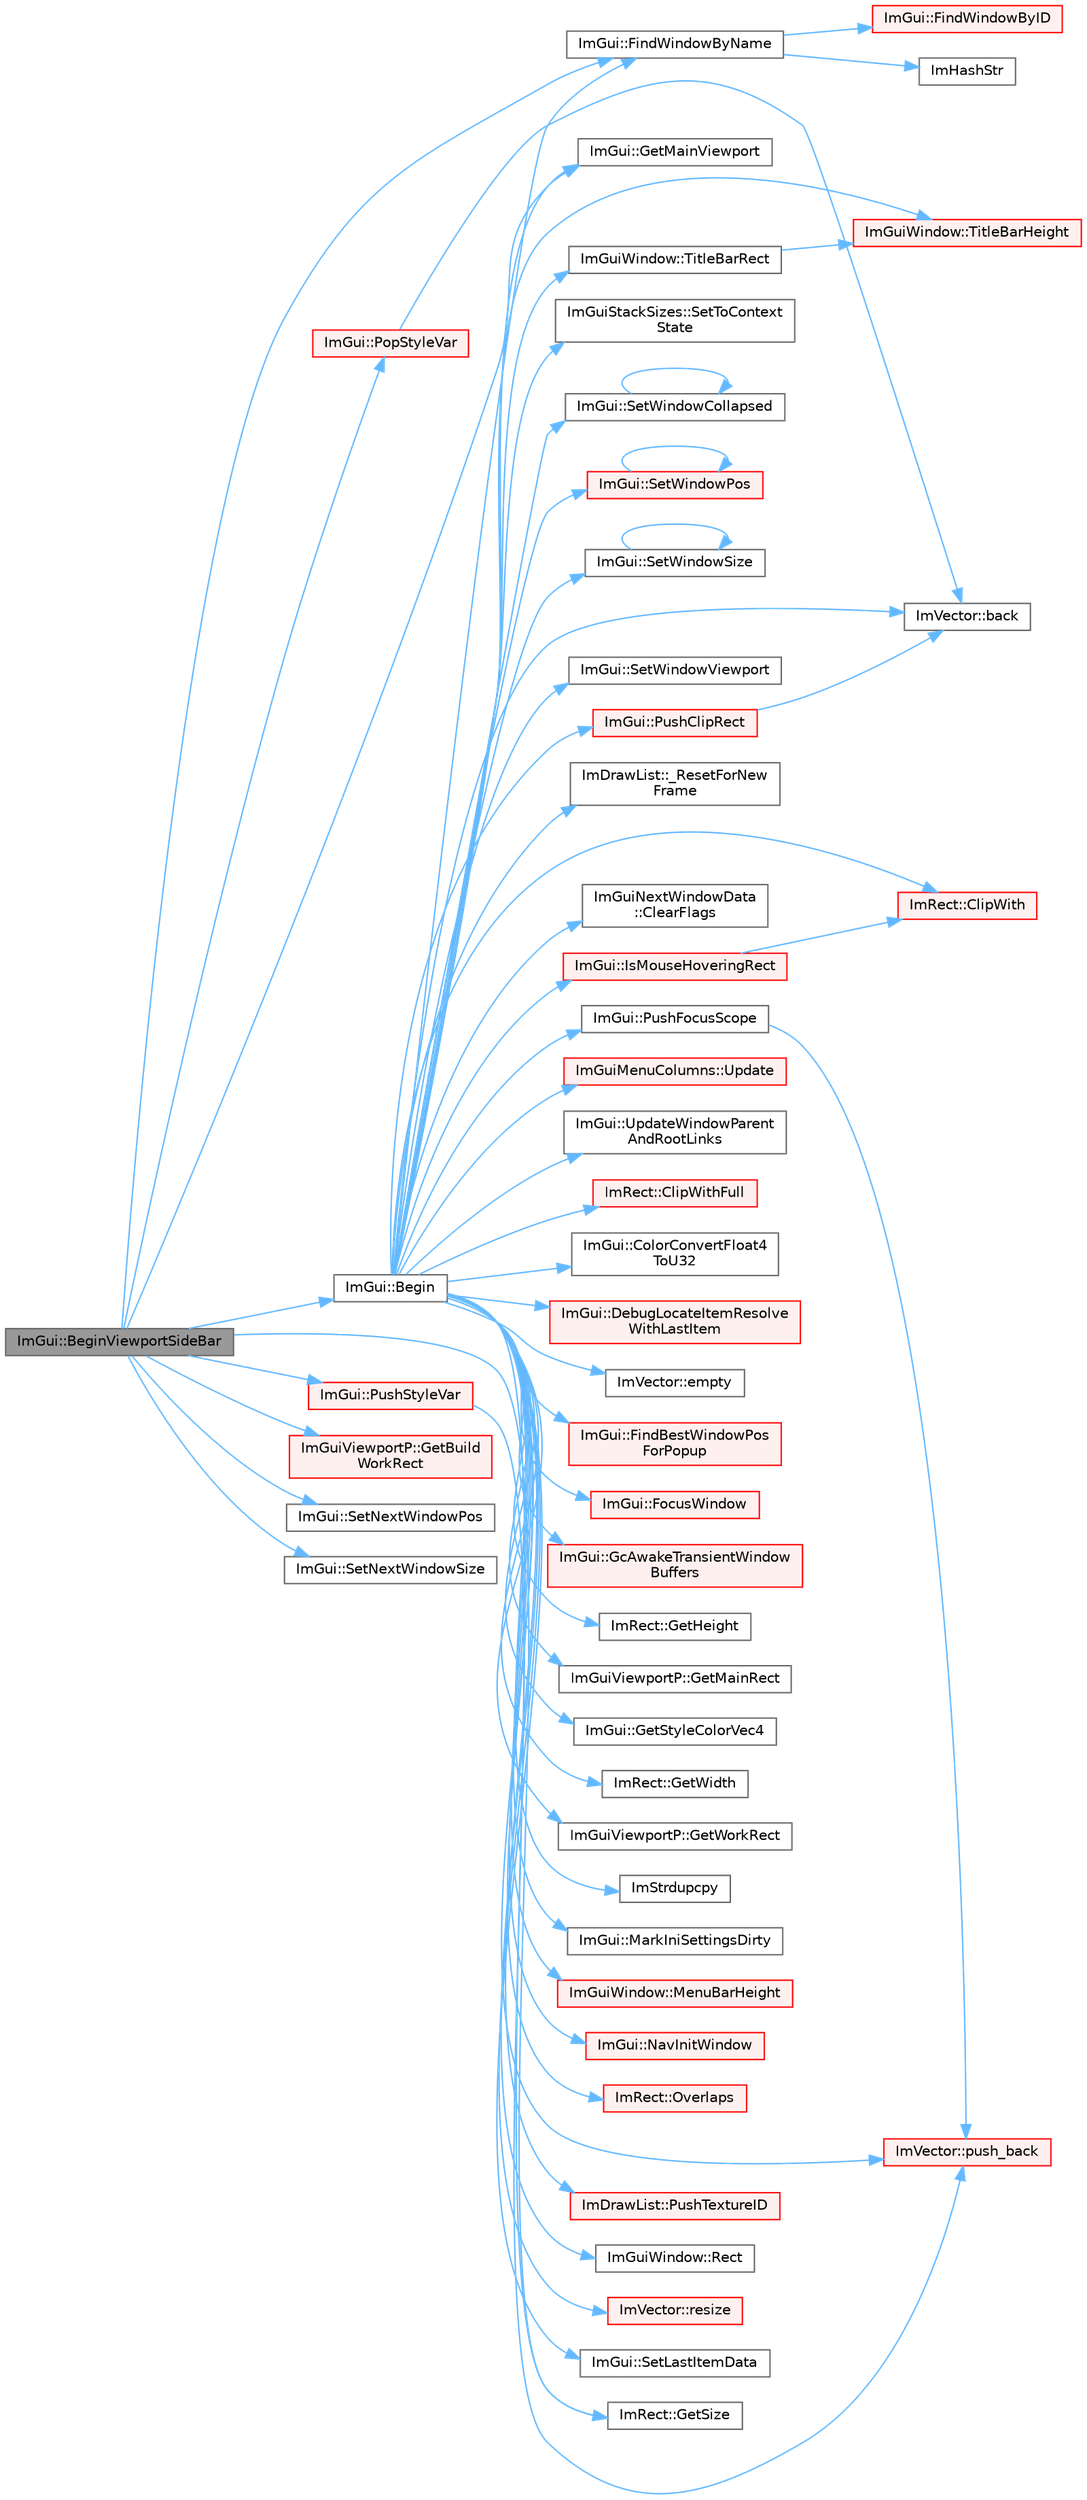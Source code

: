 digraph "ImGui::BeginViewportSideBar"
{
 // LATEX_PDF_SIZE
  bgcolor="transparent";
  edge [fontname=Helvetica,fontsize=10,labelfontname=Helvetica,labelfontsize=10];
  node [fontname=Helvetica,fontsize=10,shape=box,height=0.2,width=0.4];
  rankdir="LR";
  Node1 [id="Node000001",label="ImGui::BeginViewportSideBar",height=0.2,width=0.4,color="gray40", fillcolor="grey60", style="filled", fontcolor="black",tooltip=" "];
  Node1 -> Node2 [id="edge1_Node000001_Node000002",color="steelblue1",style="solid",tooltip=" "];
  Node2 [id="Node000002",label="ImGui::Begin",height=0.2,width=0.4,color="grey40", fillcolor="white", style="filled",URL="$namespace_im_gui.html#a581e58db0bc930bafa4a5d23093a2b99",tooltip=" "];
  Node2 -> Node3 [id="edge2_Node000002_Node000003",color="steelblue1",style="solid",tooltip=" "];
  Node3 [id="Node000003",label="ImDrawList::_ResetForNew\lFrame",height=0.2,width=0.4,color="grey40", fillcolor="white", style="filled",URL="$struct_im_draw_list.html#a5f78fe195b2507e5926560f591141ff3",tooltip=" "];
  Node2 -> Node4 [id="edge3_Node000002_Node000004",color="steelblue1",style="solid",tooltip=" "];
  Node4 [id="Node000004",label="ImVector::back",height=0.2,width=0.4,color="grey40", fillcolor="white", style="filled",URL="$struct_im_vector.html#a2d80e87e81b1b01143c8d8be93e6fde1",tooltip=" "];
  Node2 -> Node5 [id="edge4_Node000002_Node000005",color="steelblue1",style="solid",tooltip=" "];
  Node5 [id="Node000005",label="ImGuiNextWindowData\l::ClearFlags",height=0.2,width=0.4,color="grey40", fillcolor="white", style="filled",URL="$struct_im_gui_next_window_data.html#a9543431fafe3d0627fdecc5fa839487c",tooltip=" "];
  Node2 -> Node6 [id="edge5_Node000002_Node000006",color="steelblue1",style="solid",tooltip=" "];
  Node6 [id="Node000006",label="ImRect::ClipWith",height=0.2,width=0.4,color="red", fillcolor="#FFF0F0", style="filled",URL="$struct_im_rect.html#ac02d5cf6ce0358aea9ed9df43d368f3f",tooltip=" "];
  Node2 -> Node8 [id="edge6_Node000002_Node000008",color="steelblue1",style="solid",tooltip=" "];
  Node8 [id="Node000008",label="ImRect::ClipWithFull",height=0.2,width=0.4,color="red", fillcolor="#FFF0F0", style="filled",URL="$struct_im_rect.html#a32a5aaca4161b5ffa3f352d293a449ff",tooltip=" "];
  Node2 -> Node9 [id="edge7_Node000002_Node000009",color="steelblue1",style="solid",tooltip=" "];
  Node9 [id="Node000009",label="ImGui::ColorConvertFloat4\lToU32",height=0.2,width=0.4,color="grey40", fillcolor="white", style="filled",URL="$namespace_im_gui.html#abe2691de0b1a71c774ab24cc91564a94",tooltip=" "];
  Node2 -> Node10 [id="edge8_Node000002_Node000010",color="steelblue1",style="solid",tooltip=" "];
  Node10 [id="Node000010",label="ImGui::DebugLocateItemResolve\lWithLastItem",height=0.2,width=0.4,color="red", fillcolor="#FFF0F0", style="filled",URL="$namespace_im_gui.html#ae8ab0d7dfc90af8e82db3ed9e7829219",tooltip=" "];
  Node2 -> Node25 [id="edge9_Node000002_Node000025",color="steelblue1",style="solid",tooltip=" "];
  Node25 [id="Node000025",label="ImVector::empty",height=0.2,width=0.4,color="grey40", fillcolor="white", style="filled",URL="$struct_im_vector.html#aa53e48a5272f4bad1099368769514ff1",tooltip=" "];
  Node2 -> Node26 [id="edge10_Node000002_Node000026",color="steelblue1",style="solid",tooltip=" "];
  Node26 [id="Node000026",label="ImGui::FindBestWindowPos\lForPopup",height=0.2,width=0.4,color="red", fillcolor="#FFF0F0", style="filled",URL="$namespace_im_gui.html#a310ff87cbe678e2c632bf1f5577a7fbd",tooltip=" "];
  Node2 -> Node33 [id="edge11_Node000002_Node000033",color="steelblue1",style="solid",tooltip=" "];
  Node33 [id="Node000033",label="ImGui::FindWindowByName",height=0.2,width=0.4,color="grey40", fillcolor="white", style="filled",URL="$namespace_im_gui.html#abca25f22c02e73d5eb2e9c72c4557813",tooltip=" "];
  Node33 -> Node34 [id="edge12_Node000033_Node000034",color="steelblue1",style="solid",tooltip=" "];
  Node34 [id="Node000034",label="ImGui::FindWindowByID",height=0.2,width=0.4,color="red", fillcolor="#FFF0F0", style="filled",URL="$namespace_im_gui.html#a82204d8800dc3a072ddbcbd2aecc48ac",tooltip=" "];
  Node33 -> Node36 [id="edge13_Node000033_Node000036",color="steelblue1",style="solid",tooltip=" "];
  Node36 [id="Node000036",label="ImHashStr",height=0.2,width=0.4,color="grey40", fillcolor="white", style="filled",URL="$imgui_8cpp.html#ab6659b5d67f7a3369e099ce890e12223",tooltip=" "];
  Node2 -> Node37 [id="edge14_Node000002_Node000037",color="steelblue1",style="solid",tooltip=" "];
  Node37 [id="Node000037",label="ImGui::FocusWindow",height=0.2,width=0.4,color="red", fillcolor="#FFF0F0", style="filled",URL="$namespace_im_gui.html#a27aa6f2f3aa11778c6d023b1b223f262",tooltip=" "];
  Node2 -> Node58 [id="edge15_Node000002_Node000058",color="steelblue1",style="solid",tooltip=" "];
  Node58 [id="Node000058",label="ImGui::GcAwakeTransientWindow\lBuffers",height=0.2,width=0.4,color="red", fillcolor="#FFF0F0", style="filled",URL="$namespace_im_gui.html#ad70feca33961fb47a8074074a8da2f80",tooltip=" "];
  Node2 -> Node30 [id="edge16_Node000002_Node000030",color="steelblue1",style="solid",tooltip=" "];
  Node30 [id="Node000030",label="ImRect::GetHeight",height=0.2,width=0.4,color="grey40", fillcolor="white", style="filled",URL="$struct_im_rect.html#a748d8ae9cb26508951ec6e2f2df0625b",tooltip=" "];
  Node2 -> Node59 [id="edge17_Node000002_Node000059",color="steelblue1",style="solid",tooltip=" "];
  Node59 [id="Node000059",label="ImGuiViewportP::GetMainRect",height=0.2,width=0.4,color="grey40", fillcolor="white", style="filled",URL="$struct_im_gui_viewport_p.html#adb4c14f0b0a42bff9c1c0ab1971027f7",tooltip=" "];
  Node2 -> Node31 [id="edge18_Node000002_Node000031",color="steelblue1",style="solid",tooltip=" "];
  Node31 [id="Node000031",label="ImGui::GetMainViewport",height=0.2,width=0.4,color="grey40", fillcolor="white", style="filled",URL="$namespace_im_gui.html#a7bf620af1d66ee7d7b06701894d23e60",tooltip=" "];
  Node2 -> Node60 [id="edge19_Node000002_Node000060",color="steelblue1",style="solid",tooltip=" "];
  Node60 [id="Node000060",label="ImRect::GetSize",height=0.2,width=0.4,color="grey40", fillcolor="white", style="filled",URL="$struct_im_rect.html#ae459d9c50003058cfb34519a571aaf33",tooltip=" "];
  Node2 -> Node61 [id="edge20_Node000002_Node000061",color="steelblue1",style="solid",tooltip=" "];
  Node61 [id="Node000061",label="ImGui::GetStyleColorVec4",height=0.2,width=0.4,color="grey40", fillcolor="white", style="filled",URL="$namespace_im_gui.html#ad838e580972e2c4b3da2b0f60754b662",tooltip=" "];
  Node2 -> Node32 [id="edge21_Node000002_Node000032",color="steelblue1",style="solid",tooltip=" "];
  Node32 [id="Node000032",label="ImRect::GetWidth",height=0.2,width=0.4,color="grey40", fillcolor="white", style="filled",URL="$struct_im_rect.html#afa75cb8491f20901c96166d17dcddac4",tooltip=" "];
  Node2 -> Node62 [id="edge22_Node000002_Node000062",color="steelblue1",style="solid",tooltip=" "];
  Node62 [id="Node000062",label="ImGuiViewportP::GetWorkRect",height=0.2,width=0.4,color="grey40", fillcolor="white", style="filled",URL="$struct_im_gui_viewport_p.html#ae5c3184b73ea080f14e03ecb344b913e",tooltip=" "];
  Node2 -> Node63 [id="edge23_Node000002_Node000063",color="steelblue1",style="solid",tooltip=" "];
  Node63 [id="Node000063",label="ImStrdupcpy",height=0.2,width=0.4,color="grey40", fillcolor="white", style="filled",URL="$imgui_8cpp.html#a06300f2f0f0cd710841ac9e7ef771354",tooltip=" "];
  Node2 -> Node64 [id="edge24_Node000002_Node000064",color="steelblue1",style="solid",tooltip=" "];
  Node64 [id="Node000064",label="ImGui::IsMouseHoveringRect",height=0.2,width=0.4,color="red", fillcolor="#FFF0F0", style="filled",URL="$namespace_im_gui.html#ae0b8ea0e06c457316d6aed6c5b2a1c25",tooltip=" "];
  Node64 -> Node6 [id="edge25_Node000064_Node000006",color="steelblue1",style="solid",tooltip=" "];
  Node2 -> Node66 [id="edge26_Node000002_Node000066",color="steelblue1",style="solid",tooltip=" "];
  Node66 [id="Node000066",label="ImGui::MarkIniSettingsDirty",height=0.2,width=0.4,color="grey40", fillcolor="white", style="filled",URL="$namespace_im_gui.html#aee9b660c1d6786c00fc47c71c66eb1eb",tooltip=" "];
  Node2 -> Node67 [id="edge27_Node000002_Node000067",color="steelblue1",style="solid",tooltip=" "];
  Node67 [id="Node000067",label="ImGuiWindow::MenuBarHeight",height=0.2,width=0.4,color="red", fillcolor="#FFF0F0", style="filled",URL="$struct_im_gui_window.html#acfb8bdad2e3ea6102589813ae32d0364",tooltip=" "];
  Node2 -> Node69 [id="edge28_Node000002_Node000069",color="steelblue1",style="solid",tooltip=" "];
  Node69 [id="Node000069",label="ImGui::NavInitWindow",height=0.2,width=0.4,color="red", fillcolor="#FFF0F0", style="filled",URL="$namespace_im_gui.html#ae46a79d836c4b223c7030ea432e3ec15",tooltip=" "];
  Node2 -> Node72 [id="edge29_Node000002_Node000072",color="steelblue1",style="solid",tooltip=" "];
  Node72 [id="Node000072",label="ImRect::Overlaps",height=0.2,width=0.4,color="red", fillcolor="#FFF0F0", style="filled",URL="$struct_im_rect.html#a0af3bade3781e5e7c6afdf71ccfb0d43",tooltip=" "];
  Node2 -> Node56 [id="edge30_Node000002_Node000056",color="steelblue1",style="solid",tooltip=" "];
  Node56 [id="Node000056",label="ImVector::push_back",height=0.2,width=0.4,color="red", fillcolor="#FFF0F0", style="filled",URL="$struct_im_vector.html#aab5df48e0711a48bd12f3206e08c4108",tooltip=" "];
  Node2 -> Node73 [id="edge31_Node000002_Node000073",color="steelblue1",style="solid",tooltip=" "];
  Node73 [id="Node000073",label="ImGui::PushClipRect",height=0.2,width=0.4,color="red", fillcolor="#FFF0F0", style="filled",URL="$namespace_im_gui.html#a11c8bd8676e1281e15b24c9615b6904a",tooltip=" "];
  Node73 -> Node4 [id="edge32_Node000073_Node000004",color="steelblue1",style="solid",tooltip=" "];
  Node2 -> Node77 [id="edge33_Node000002_Node000077",color="steelblue1",style="solid",tooltip=" "];
  Node77 [id="Node000077",label="ImGui::PushFocusScope",height=0.2,width=0.4,color="grey40", fillcolor="white", style="filled",URL="$namespace_im_gui.html#ad10256d914b625cea7494b26c77b84ec",tooltip=" "];
  Node77 -> Node56 [id="edge34_Node000077_Node000056",color="steelblue1",style="solid",tooltip=" "];
  Node2 -> Node78 [id="edge35_Node000002_Node000078",color="steelblue1",style="solid",tooltip=" "];
  Node78 [id="Node000078",label="ImDrawList::PushTextureID",height=0.2,width=0.4,color="red", fillcolor="#FFF0F0", style="filled",URL="$struct_im_draw_list.html#a7ac41e329a9df911b4823ef0150cee16",tooltip=" "];
  Node2 -> Node80 [id="edge36_Node000002_Node000080",color="steelblue1",style="solid",tooltip=" "];
  Node80 [id="Node000080",label="ImGuiWindow::Rect",height=0.2,width=0.4,color="grey40", fillcolor="white", style="filled",URL="$struct_im_gui_window.html#a147da28bf5d167cbe0a363c4a578dea1",tooltip=" "];
  Node2 -> Node47 [id="edge37_Node000002_Node000047",color="steelblue1",style="solid",tooltip=" "];
  Node47 [id="Node000047",label="ImVector::resize",height=0.2,width=0.4,color="red", fillcolor="#FFF0F0", style="filled",URL="$struct_im_vector.html#ac371dd62e56ae486b1a5038cf07eee56",tooltip=" "];
  Node2 -> Node81 [id="edge38_Node000002_Node000081",color="steelblue1",style="solid",tooltip=" "];
  Node81 [id="Node000081",label="ImGui::SetLastItemData",height=0.2,width=0.4,color="grey40", fillcolor="white", style="filled",URL="$namespace_im_gui.html#a06a6c26188e778755bb9aa83f2726533",tooltip=" "];
  Node2 -> Node82 [id="edge39_Node000002_Node000082",color="steelblue1",style="solid",tooltip=" "];
  Node82 [id="Node000082",label="ImGuiStackSizes::SetToContext\lState",height=0.2,width=0.4,color="grey40", fillcolor="white", style="filled",URL="$struct_im_gui_stack_sizes.html#a7dd94b563bf4547685bc93fc00f58543",tooltip=" "];
  Node2 -> Node83 [id="edge40_Node000002_Node000083",color="steelblue1",style="solid",tooltip=" "];
  Node83 [id="Node000083",label="ImGui::SetWindowCollapsed",height=0.2,width=0.4,color="grey40", fillcolor="white", style="filled",URL="$namespace_im_gui.html#ab5445711a74e0e1a58d1e464cdda252f",tooltip=" "];
  Node83 -> Node83 [id="edge41_Node000083_Node000083",color="steelblue1",style="solid",tooltip=" "];
  Node2 -> Node84 [id="edge42_Node000002_Node000084",color="steelblue1",style="solid",tooltip=" "];
  Node84 [id="Node000084",label="ImGui::SetWindowPos",height=0.2,width=0.4,color="red", fillcolor="#FFF0F0", style="filled",URL="$namespace_im_gui.html#aaa81e004de4c0a5cedb836e92e8aa0e5",tooltip=" "];
  Node84 -> Node84 [id="edge43_Node000084_Node000084",color="steelblue1",style="solid",tooltip=" "];
  Node2 -> Node86 [id="edge44_Node000002_Node000086",color="steelblue1",style="solid",tooltip=" "];
  Node86 [id="Node000086",label="ImGui::SetWindowSize",height=0.2,width=0.4,color="grey40", fillcolor="white", style="filled",URL="$namespace_im_gui.html#a657c6cc2246485332f608a5204447ea1",tooltip=" "];
  Node86 -> Node86 [id="edge45_Node000086_Node000086",color="steelblue1",style="solid",tooltip=" "];
  Node2 -> Node87 [id="edge46_Node000002_Node000087",color="steelblue1",style="solid",tooltip=" "];
  Node87 [id="Node000087",label="ImGui::SetWindowViewport",height=0.2,width=0.4,color="grey40", fillcolor="white", style="filled",URL="$namespace_im_gui.html#ada7b6ffaa06eb1ef3422766fecce6866",tooltip=" "];
  Node2 -> Node88 [id="edge47_Node000002_Node000088",color="steelblue1",style="solid",tooltip=" "];
  Node88 [id="Node000088",label="ImGuiWindow::TitleBarHeight",height=0.2,width=0.4,color="red", fillcolor="#FFF0F0", style="filled",URL="$struct_im_gui_window.html#ad1580cc8b5bdf981c6ed2eb22ecd7dbb",tooltip=" "];
  Node2 -> Node89 [id="edge48_Node000002_Node000089",color="steelblue1",style="solid",tooltip=" "];
  Node89 [id="Node000089",label="ImGuiWindow::TitleBarRect",height=0.2,width=0.4,color="grey40", fillcolor="white", style="filled",URL="$struct_im_gui_window.html#a06884e1bc80e460e51e1626b5b976196",tooltip=" "];
  Node89 -> Node88 [id="edge49_Node000089_Node000088",color="steelblue1",style="solid",tooltip=" "];
  Node2 -> Node90 [id="edge50_Node000002_Node000090",color="steelblue1",style="solid",tooltip=" "];
  Node90 [id="Node000090",label="ImGuiMenuColumns::Update",height=0.2,width=0.4,color="red", fillcolor="#FFF0F0", style="filled",URL="$struct_im_gui_menu_columns.html#aae99240b9c8e9380f829921da5e337f2",tooltip=" "];
  Node2 -> Node92 [id="edge51_Node000002_Node000092",color="steelblue1",style="solid",tooltip=" "];
  Node92 [id="Node000092",label="ImGui::UpdateWindowParent\lAndRootLinks",height=0.2,width=0.4,color="grey40", fillcolor="white", style="filled",URL="$namespace_im_gui.html#a85d7262320ed7ce8e40863b99f8db4a3",tooltip=" "];
  Node1 -> Node33 [id="edge52_Node000001_Node000033",color="steelblue1",style="solid",tooltip=" "];
  Node1 -> Node93 [id="edge53_Node000001_Node000093",color="steelblue1",style="solid",tooltip=" "];
  Node93 [id="Node000093",label="ImGuiViewportP::GetBuild\lWorkRect",height=0.2,width=0.4,color="red", fillcolor="#FFF0F0", style="filled",URL="$struct_im_gui_viewport_p.html#a86bd0e71fac71355b11d49d2ba182009",tooltip=" "];
  Node1 -> Node31 [id="edge54_Node000001_Node000031",color="steelblue1",style="solid",tooltip=" "];
  Node1 -> Node60 [id="edge55_Node000001_Node000060",color="steelblue1",style="solid",tooltip=" "];
  Node1 -> Node96 [id="edge56_Node000001_Node000096",color="steelblue1",style="solid",tooltip=" "];
  Node96 [id="Node000096",label="ImGui::PopStyleVar",height=0.2,width=0.4,color="red", fillcolor="#FFF0F0", style="filled",URL="$namespace_im_gui.html#a14116e57d81e326adef2a702e65781d4",tooltip=" "];
  Node96 -> Node4 [id="edge57_Node000096_Node000004",color="steelblue1",style="solid",tooltip=" "];
  Node1 -> Node100 [id="edge58_Node000001_Node000100",color="steelblue1",style="solid",tooltip=" "];
  Node100 [id="Node000100",label="ImGui::PushStyleVar",height=0.2,width=0.4,color="red", fillcolor="#FFF0F0", style="filled",URL="$namespace_im_gui.html#aab3f43009094462cf2a5eb554785949b",tooltip=" "];
  Node100 -> Node56 [id="edge59_Node000100_Node000056",color="steelblue1",style="solid",tooltip=" "];
  Node1 -> Node101 [id="edge60_Node000001_Node000101",color="steelblue1",style="solid",tooltip=" "];
  Node101 [id="Node000101",label="ImGui::SetNextWindowPos",height=0.2,width=0.4,color="grey40", fillcolor="white", style="filled",URL="$namespace_im_gui.html#afbccd31113430670b5ab2bf0d6f509bf",tooltip=" "];
  Node1 -> Node102 [id="edge61_Node000001_Node000102",color="steelblue1",style="solid",tooltip=" "];
  Node102 [id="Node000102",label="ImGui::SetNextWindowSize",height=0.2,width=0.4,color="grey40", fillcolor="white", style="filled",URL="$namespace_im_gui.html#ab33717bb71ef5e393ae18656fc6b229d",tooltip=" "];
}
